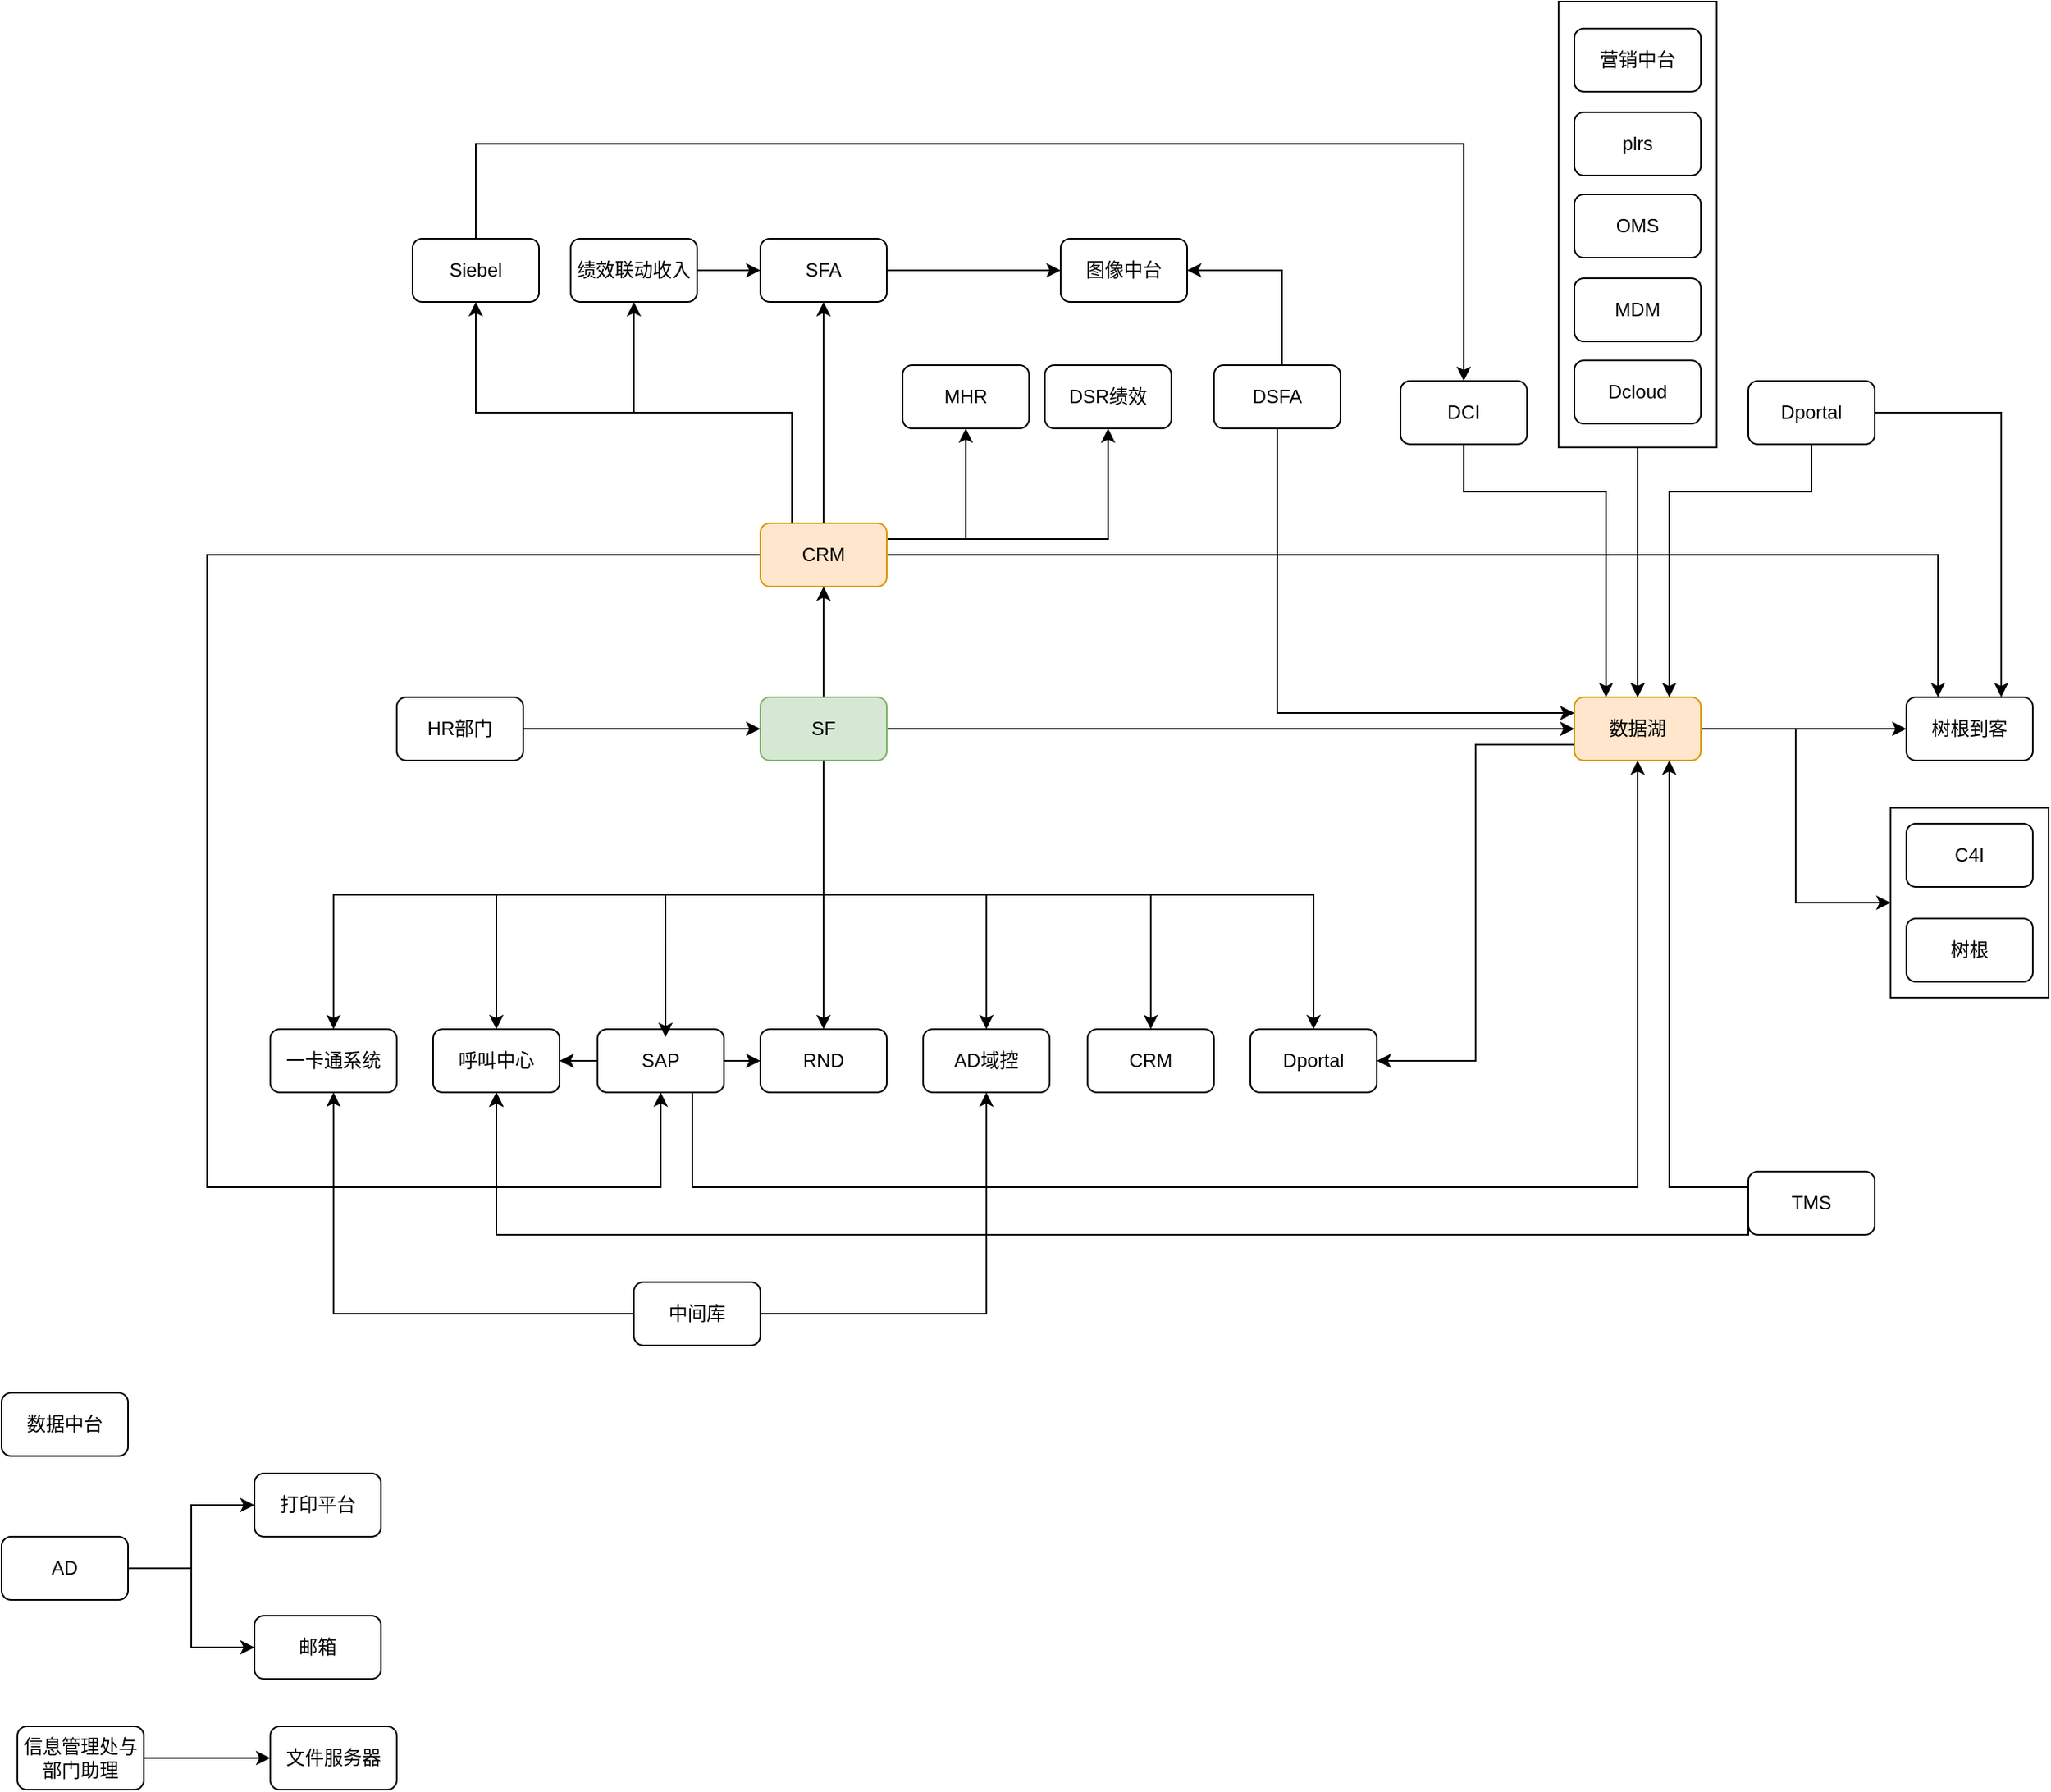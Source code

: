 <mxfile version="22.1.5" type="github">
  <diagram name="第 1 页" id="d0MjKTn8tM_Y0fTXzM0d">
    <mxGraphModel dx="2368" dy="971" grid="1" gridSize="10" guides="1" tooltips="1" connect="1" arrows="1" fold="1" page="1" pageScale="1" pageWidth="827" pageHeight="1169" math="0" shadow="0">
      <root>
        <mxCell id="0" />
        <mxCell id="1" parent="0" />
        <mxCell id="O5cf7RK4kpER8BmKQraD-21" value="DSR绩效" style="rounded=1;whiteSpace=wrap;html=1;" vertex="1" parent="1">
          <mxGeometry x="330" y="560" width="80" height="40" as="geometry" />
        </mxCell>
        <mxCell id="O5cf7RK4kpER8BmKQraD-23" value="MHR" style="rounded=1;whiteSpace=wrap;html=1;" vertex="1" parent="1">
          <mxGeometry x="240" y="560" width="80" height="40" as="geometry" />
        </mxCell>
        <mxCell id="O5cf7RK4kpER8BmKQraD-171" style="edgeStyle=orthogonalEdgeStyle;rounded=0;orthogonalLoop=1;jettySize=auto;html=1;exitX=0.5;exitY=0;exitDx=0;exitDy=0;entryX=0.5;entryY=0;entryDx=0;entryDy=0;" edge="1" parent="1" source="O5cf7RK4kpER8BmKQraD-25" target="O5cf7RK4kpER8BmKQraD-161">
          <mxGeometry relative="1" as="geometry">
            <Array as="points">
              <mxPoint x="-30" y="420" />
              <mxPoint x="595" y="420" />
            </Array>
          </mxGeometry>
        </mxCell>
        <mxCell id="O5cf7RK4kpER8BmKQraD-25" value="Siebel" style="rounded=1;whiteSpace=wrap;html=1;" vertex="1" parent="1">
          <mxGeometry x="-70" y="480" width="80" height="40" as="geometry" />
        </mxCell>
        <mxCell id="O5cf7RK4kpER8BmKQraD-136" style="edgeStyle=orthogonalEdgeStyle;rounded=0;orthogonalLoop=1;jettySize=auto;html=1;exitX=1;exitY=0.5;exitDx=0;exitDy=0;entryX=0;entryY=0.5;entryDx=0;entryDy=0;" edge="1" parent="1" source="O5cf7RK4kpER8BmKQraD-27" target="O5cf7RK4kpER8BmKQraD-12">
          <mxGeometry relative="1" as="geometry" />
        </mxCell>
        <mxCell id="O5cf7RK4kpER8BmKQraD-27" value="绩效联动收入" style="rounded=1;whiteSpace=wrap;html=1;" vertex="1" parent="1">
          <mxGeometry x="30" y="480" width="80" height="40" as="geometry" />
        </mxCell>
        <mxCell id="O5cf7RK4kpER8BmKQraD-36" style="edgeStyle=orthogonalEdgeStyle;rounded=0;orthogonalLoop=1;jettySize=auto;html=1;exitX=1;exitY=0.5;exitDx=0;exitDy=0;entryX=1;entryY=0.5;entryDx=0;entryDy=0;" edge="1" parent="1" source="O5cf7RK4kpER8BmKQraD-32">
          <mxGeometry relative="1" as="geometry">
            <mxPoint x="605" y="270" as="targetPoint" />
            <Array as="points">
              <mxPoint x="670" y="-20" />
              <mxPoint x="670" y="360" />
            </Array>
          </mxGeometry>
        </mxCell>
        <mxCell id="O5cf7RK4kpER8BmKQraD-50" style="edgeStyle=orthogonalEdgeStyle;rounded=0;orthogonalLoop=1;jettySize=auto;html=1;exitX=1;exitY=0.5;exitDx=0;exitDy=0;entryX=0;entryY=0.5;entryDx=0;entryDy=0;" edge="1" parent="1" source="O5cf7RK4kpER8BmKQraD-46" target="O5cf7RK4kpER8BmKQraD-49">
          <mxGeometry relative="1" as="geometry" />
        </mxCell>
        <mxCell id="O5cf7RK4kpER8BmKQraD-65" style="edgeStyle=orthogonalEdgeStyle;rounded=0;orthogonalLoop=1;jettySize=auto;html=1;exitX=0.5;exitY=1;exitDx=0;exitDy=0;entryX=0.5;entryY=0;entryDx=0;entryDy=0;" edge="1" parent="1" source="O5cf7RK4kpER8BmKQraD-46" target="O5cf7RK4kpER8BmKQraD-64">
          <mxGeometry relative="1" as="geometry" />
        </mxCell>
        <mxCell id="O5cf7RK4kpER8BmKQraD-66" style="edgeStyle=orthogonalEdgeStyle;rounded=0;orthogonalLoop=1;jettySize=auto;html=1;exitX=0.5;exitY=1;exitDx=0;exitDy=0;" edge="1" parent="1" source="O5cf7RK4kpER8BmKQraD-46" target="O5cf7RK4kpER8BmKQraD-63">
          <mxGeometry relative="1" as="geometry" />
        </mxCell>
        <mxCell id="O5cf7RK4kpER8BmKQraD-68" style="edgeStyle=orthogonalEdgeStyle;rounded=0;orthogonalLoop=1;jettySize=auto;html=1;exitX=0.5;exitY=1;exitDx=0;exitDy=0;" edge="1" parent="1" source="O5cf7RK4kpER8BmKQraD-46" target="O5cf7RK4kpER8BmKQraD-61">
          <mxGeometry relative="1" as="geometry" />
        </mxCell>
        <mxCell id="O5cf7RK4kpER8BmKQraD-69" style="edgeStyle=orthogonalEdgeStyle;rounded=0;orthogonalLoop=1;jettySize=auto;html=1;exitX=0.5;exitY=1;exitDx=0;exitDy=0;entryX=0.5;entryY=0;entryDx=0;entryDy=0;" edge="1" parent="1" source="O5cf7RK4kpER8BmKQraD-46" target="O5cf7RK4kpER8BmKQraD-56">
          <mxGeometry relative="1" as="geometry" />
        </mxCell>
        <mxCell id="O5cf7RK4kpER8BmKQraD-70" style="edgeStyle=orthogonalEdgeStyle;rounded=0;orthogonalLoop=1;jettySize=auto;html=1;exitX=0.5;exitY=1;exitDx=0;exitDy=0;" edge="1" parent="1" source="O5cf7RK4kpER8BmKQraD-46" target="O5cf7RK4kpER8BmKQraD-51">
          <mxGeometry relative="1" as="geometry" />
        </mxCell>
        <mxCell id="O5cf7RK4kpER8BmKQraD-71" style="edgeStyle=orthogonalEdgeStyle;rounded=0;orthogonalLoop=1;jettySize=auto;html=1;exitX=0.5;exitY=1;exitDx=0;exitDy=0;" edge="1" parent="1" source="O5cf7RK4kpER8BmKQraD-46" target="O5cf7RK4kpER8BmKQraD-59">
          <mxGeometry relative="1" as="geometry" />
        </mxCell>
        <mxCell id="O5cf7RK4kpER8BmKQraD-82" value="" style="edgeStyle=orthogonalEdgeStyle;rounded=0;orthogonalLoop=1;jettySize=auto;html=1;" edge="1" parent="1" source="O5cf7RK4kpER8BmKQraD-46" target="O5cf7RK4kpER8BmKQraD-81">
          <mxGeometry relative="1" as="geometry" />
        </mxCell>
        <mxCell id="O5cf7RK4kpER8BmKQraD-46" value="SF" style="rounded=1;whiteSpace=wrap;html=1;fillColor=#d5e8d4;strokeColor=#82b366;" vertex="1" parent="1">
          <mxGeometry x="150" y="770" width="80" height="40" as="geometry" />
        </mxCell>
        <mxCell id="O5cf7RK4kpER8BmKQraD-48" style="edgeStyle=orthogonalEdgeStyle;rounded=0;orthogonalLoop=1;jettySize=auto;html=1;exitX=1;exitY=0.5;exitDx=0;exitDy=0;entryX=0;entryY=0.5;entryDx=0;entryDy=0;" edge="1" parent="1" source="O5cf7RK4kpER8BmKQraD-47" target="O5cf7RK4kpER8BmKQraD-46">
          <mxGeometry relative="1" as="geometry" />
        </mxCell>
        <mxCell id="O5cf7RK4kpER8BmKQraD-47" value="HR部门" style="rounded=1;whiteSpace=wrap;html=1;" vertex="1" parent="1">
          <mxGeometry x="-80" y="770" width="80" height="40" as="geometry" />
        </mxCell>
        <mxCell id="O5cf7RK4kpER8BmKQraD-77" style="edgeStyle=orthogonalEdgeStyle;rounded=0;orthogonalLoop=1;jettySize=auto;html=1;exitX=1;exitY=0.5;exitDx=0;exitDy=0;entryX=0;entryY=0.5;entryDx=0;entryDy=0;" edge="1" parent="1" source="O5cf7RK4kpER8BmKQraD-49" target="O5cf7RK4kpER8BmKQraD-79">
          <mxGeometry relative="1" as="geometry">
            <mxPoint x="855" y="900" as="targetPoint" />
          </mxGeometry>
        </mxCell>
        <mxCell id="O5cf7RK4kpER8BmKQraD-148" style="edgeStyle=orthogonalEdgeStyle;rounded=0;orthogonalLoop=1;jettySize=auto;html=1;exitX=0;exitY=0.75;exitDx=0;exitDy=0;entryX=1;entryY=0.5;entryDx=0;entryDy=0;" edge="1" parent="1" source="O5cf7RK4kpER8BmKQraD-49" target="O5cf7RK4kpER8BmKQraD-59">
          <mxGeometry relative="1" as="geometry" />
        </mxCell>
        <mxCell id="O5cf7RK4kpER8BmKQraD-168" style="edgeStyle=orthogonalEdgeStyle;rounded=0;orthogonalLoop=1;jettySize=auto;html=1;exitX=1;exitY=0.5;exitDx=0;exitDy=0;entryX=0;entryY=0.5;entryDx=0;entryDy=0;" edge="1" parent="1" source="O5cf7RK4kpER8BmKQraD-49" target="O5cf7RK4kpER8BmKQraD-166">
          <mxGeometry relative="1" as="geometry" />
        </mxCell>
        <mxCell id="O5cf7RK4kpER8BmKQraD-49" value="数据湖" style="rounded=1;whiteSpace=wrap;html=1;fillColor=#ffe6cc;strokeColor=#d79b00;" vertex="1" parent="1">
          <mxGeometry x="665" y="770" width="80" height="40" as="geometry" />
        </mxCell>
        <mxCell id="O5cf7RK4kpER8BmKQraD-51" value="CRM" style="rounded=1;whiteSpace=wrap;html=1;" vertex="1" parent="1">
          <mxGeometry x="357" y="980" width="80" height="40" as="geometry" />
        </mxCell>
        <mxCell id="O5cf7RK4kpER8BmKQraD-56" value="AD域控" style="rounded=1;whiteSpace=wrap;html=1;" vertex="1" parent="1">
          <mxGeometry x="253" y="980" width="80" height="40" as="geometry" />
        </mxCell>
        <mxCell id="O5cf7RK4kpER8BmKQraD-59" value="Dportal" style="rounded=1;whiteSpace=wrap;html=1;" vertex="1" parent="1">
          <mxGeometry x="460" y="980" width="80" height="40" as="geometry" />
        </mxCell>
        <mxCell id="O5cf7RK4kpER8BmKQraD-61" value="RND" style="rounded=1;whiteSpace=wrap;html=1;" vertex="1" parent="1">
          <mxGeometry x="150" y="980" width="80" height="40" as="geometry" />
        </mxCell>
        <mxCell id="O5cf7RK4kpER8BmKQraD-124" style="edgeStyle=orthogonalEdgeStyle;rounded=0;orthogonalLoop=1;jettySize=auto;html=1;exitX=0.75;exitY=1;exitDx=0;exitDy=0;entryX=0.5;entryY=1;entryDx=0;entryDy=0;" edge="1" parent="1" source="O5cf7RK4kpER8BmKQraD-62" target="O5cf7RK4kpER8BmKQraD-49">
          <mxGeometry relative="1" as="geometry">
            <Array as="points">
              <mxPoint x="107" y="1080" />
              <mxPoint x="705" y="1080" />
            </Array>
          </mxGeometry>
        </mxCell>
        <mxCell id="O5cf7RK4kpER8BmKQraD-125" style="edgeStyle=elbowEdgeStyle;rounded=0;orthogonalLoop=1;jettySize=auto;html=1;exitX=1;exitY=0.5;exitDx=0;exitDy=0;entryX=0;entryY=0.5;entryDx=0;entryDy=0;" edge="1" parent="1" source="O5cf7RK4kpER8BmKQraD-62" target="O5cf7RK4kpER8BmKQraD-61">
          <mxGeometry relative="1" as="geometry" />
        </mxCell>
        <mxCell id="O5cf7RK4kpER8BmKQraD-126" style="edgeStyle=elbowEdgeStyle;rounded=0;orthogonalLoop=1;jettySize=auto;html=1;exitX=0;exitY=0.5;exitDx=0;exitDy=0;entryX=1;entryY=0.5;entryDx=0;entryDy=0;" edge="1" parent="1" source="O5cf7RK4kpER8BmKQraD-62" target="O5cf7RK4kpER8BmKQraD-63">
          <mxGeometry relative="1" as="geometry" />
        </mxCell>
        <mxCell id="O5cf7RK4kpER8BmKQraD-62" value="SAP" style="rounded=1;whiteSpace=wrap;html=1;" vertex="1" parent="1">
          <mxGeometry x="47" y="980" width="80" height="40" as="geometry" />
        </mxCell>
        <mxCell id="O5cf7RK4kpER8BmKQraD-63" value="呼叫中心" style="rounded=1;whiteSpace=wrap;html=1;" vertex="1" parent="1">
          <mxGeometry x="-57" y="980" width="80" height="40" as="geometry" />
        </mxCell>
        <mxCell id="O5cf7RK4kpER8BmKQraD-64" value="一卡通系统" style="rounded=1;whiteSpace=wrap;html=1;" vertex="1" parent="1">
          <mxGeometry x="-160" y="980" width="80" height="40" as="geometry" />
        </mxCell>
        <mxCell id="O5cf7RK4kpER8BmKQraD-67" style="edgeStyle=orthogonalEdgeStyle;rounded=0;orthogonalLoop=1;jettySize=auto;html=1;exitX=0.5;exitY=1;exitDx=0;exitDy=0;entryX=0.538;entryY=0.125;entryDx=0;entryDy=0;entryPerimeter=0;" edge="1" parent="1" source="O5cf7RK4kpER8BmKQraD-46" target="O5cf7RK4kpER8BmKQraD-62">
          <mxGeometry relative="1" as="geometry" />
        </mxCell>
        <mxCell id="O5cf7RK4kpER8BmKQraD-79" value="树根到客" style="rounded=1;whiteSpace=wrap;html=1;" vertex="1" parent="1">
          <mxGeometry x="875" y="770" width="80" height="40" as="geometry" />
        </mxCell>
        <mxCell id="O5cf7RK4kpER8BmKQraD-83" style="edgeStyle=orthogonalEdgeStyle;rounded=0;orthogonalLoop=1;jettySize=auto;html=1;exitX=1;exitY=0.5;exitDx=0;exitDy=0;entryX=0.5;entryY=0;entryDx=0;entryDy=0;" edge="1" parent="1" source="O5cf7RK4kpER8BmKQraD-81" target="O5cf7RK4kpER8BmKQraD-49">
          <mxGeometry relative="1" as="geometry" />
        </mxCell>
        <mxCell id="O5cf7RK4kpER8BmKQraD-90" style="edgeStyle=orthogonalEdgeStyle;rounded=0;orthogonalLoop=1;jettySize=auto;html=1;exitX=0;exitY=0.5;exitDx=0;exitDy=0;entryX=0.5;entryY=1;entryDx=0;entryDy=0;" edge="1" parent="1" source="O5cf7RK4kpER8BmKQraD-81" target="O5cf7RK4kpER8BmKQraD-62">
          <mxGeometry relative="1" as="geometry">
            <Array as="points">
              <mxPoint x="-200" y="680" />
              <mxPoint x="-200" y="1080" />
              <mxPoint x="87" y="1080" />
            </Array>
          </mxGeometry>
        </mxCell>
        <mxCell id="O5cf7RK4kpER8BmKQraD-127" style="edgeStyle=orthogonalEdgeStyle;rounded=0;orthogonalLoop=1;jettySize=auto;html=1;exitX=0;exitY=0.5;exitDx=0;exitDy=0;entryX=0.5;entryY=1;entryDx=0;entryDy=0;" edge="1" parent="1" source="O5cf7RK4kpER8BmKQraD-81" target="O5cf7RK4kpER8BmKQraD-63">
          <mxGeometry relative="1" as="geometry">
            <Array as="points">
              <mxPoint x="-200" y="680" />
              <mxPoint x="-200" y="1080" />
              <mxPoint x="-17" y="1080" />
            </Array>
          </mxGeometry>
        </mxCell>
        <mxCell id="O5cf7RK4kpER8BmKQraD-137" style="edgeStyle=orthogonalEdgeStyle;rounded=0;orthogonalLoop=1;jettySize=auto;html=1;exitX=0.25;exitY=0;exitDx=0;exitDy=0;entryX=0.5;entryY=1;entryDx=0;entryDy=0;" edge="1" parent="1" source="O5cf7RK4kpER8BmKQraD-81" target="O5cf7RK4kpER8BmKQraD-27">
          <mxGeometry relative="1" as="geometry" />
        </mxCell>
        <mxCell id="O5cf7RK4kpER8BmKQraD-138" style="edgeStyle=orthogonalEdgeStyle;rounded=0;orthogonalLoop=1;jettySize=auto;html=1;exitX=0.25;exitY=0;exitDx=0;exitDy=0;entryX=0.5;entryY=1;entryDx=0;entryDy=0;" edge="1" parent="1" source="O5cf7RK4kpER8BmKQraD-81" target="O5cf7RK4kpER8BmKQraD-25">
          <mxGeometry relative="1" as="geometry" />
        </mxCell>
        <mxCell id="O5cf7RK4kpER8BmKQraD-141" style="edgeStyle=orthogonalEdgeStyle;rounded=0;orthogonalLoop=1;jettySize=auto;html=1;exitX=1;exitY=0.25;exitDx=0;exitDy=0;entryX=0.5;entryY=1;entryDx=0;entryDy=0;" edge="1" parent="1" source="O5cf7RK4kpER8BmKQraD-81" target="O5cf7RK4kpER8BmKQraD-21">
          <mxGeometry relative="1" as="geometry" />
        </mxCell>
        <mxCell id="O5cf7RK4kpER8BmKQraD-142" style="edgeStyle=orthogonalEdgeStyle;rounded=0;orthogonalLoop=1;jettySize=auto;html=1;exitX=1;exitY=0.25;exitDx=0;exitDy=0;entryX=0.5;entryY=1;entryDx=0;entryDy=0;" edge="1" parent="1" source="O5cf7RK4kpER8BmKQraD-81" target="O5cf7RK4kpER8BmKQraD-23">
          <mxGeometry relative="1" as="geometry" />
        </mxCell>
        <mxCell id="O5cf7RK4kpER8BmKQraD-172" style="edgeStyle=orthogonalEdgeStyle;rounded=0;orthogonalLoop=1;jettySize=auto;html=1;exitX=1;exitY=0.5;exitDx=0;exitDy=0;entryX=0.25;entryY=0;entryDx=0;entryDy=0;" edge="1" parent="1" source="O5cf7RK4kpER8BmKQraD-81" target="O5cf7RK4kpER8BmKQraD-79">
          <mxGeometry relative="1" as="geometry" />
        </mxCell>
        <mxCell id="O5cf7RK4kpER8BmKQraD-81" value="CRM" style="rounded=1;whiteSpace=wrap;html=1;fillColor=#ffe6cc;strokeColor=#d79b00;" vertex="1" parent="1">
          <mxGeometry x="150" y="660" width="80" height="40" as="geometry" />
        </mxCell>
        <mxCell id="O5cf7RK4kpER8BmKQraD-85" value="" style="edgeStyle=orthogonalEdgeStyle;rounded=0;orthogonalLoop=1;jettySize=auto;html=1;exitX=0.5;exitY=0;exitDx=0;exitDy=0;" edge="1" parent="1" source="O5cf7RK4kpER8BmKQraD-81" target="O5cf7RK4kpER8BmKQraD-12">
          <mxGeometry relative="1" as="geometry">
            <mxPoint x="189.789" y="520" as="targetPoint" />
            <mxPoint x="190" y="600" as="sourcePoint" />
          </mxGeometry>
        </mxCell>
        <mxCell id="O5cf7RK4kpER8BmKQraD-117" style="edgeStyle=elbowEdgeStyle;rounded=0;orthogonalLoop=1;jettySize=auto;html=1;exitX=1;exitY=0.5;exitDx=0;exitDy=0;entryX=0;entryY=0.5;entryDx=0;entryDy=0;" edge="1" parent="1" source="O5cf7RK4kpER8BmKQraD-12" target="O5cf7RK4kpER8BmKQraD-112">
          <mxGeometry relative="1" as="geometry" />
        </mxCell>
        <mxCell id="O5cf7RK4kpER8BmKQraD-12" value="SFA" style="rounded=1;whiteSpace=wrap;html=1;" vertex="1" parent="1">
          <mxGeometry x="150" y="480" width="80" height="40" as="geometry" />
        </mxCell>
        <mxCell id="O5cf7RK4kpER8BmKQraD-106" style="edgeStyle=orthogonalEdgeStyle;rounded=0;orthogonalLoop=1;jettySize=auto;html=1;exitX=0.5;exitY=1;exitDx=0;exitDy=0;" edge="1" parent="1">
          <mxGeometry relative="1" as="geometry">
            <mxPoint x="705" y="770" as="targetPoint" />
            <mxPoint x="705" y="610" as="sourcePoint" />
          </mxGeometry>
        </mxCell>
        <mxCell id="O5cf7RK4kpER8BmKQraD-107" style="edgeStyle=orthogonalEdgeStyle;rounded=0;orthogonalLoop=1;jettySize=auto;html=1;exitX=0.5;exitY=1;exitDx=0;exitDy=0;entryX=0.75;entryY=0;entryDx=0;entryDy=0;fillColor=#fff2cc;strokeColor=#000000;" edge="1" parent="1" source="O5cf7RK4kpER8BmKQraD-96" target="O5cf7RK4kpER8BmKQraD-49">
          <mxGeometry relative="1" as="geometry">
            <Array as="points">
              <mxPoint x="815" y="640" />
              <mxPoint x="725" y="640" />
            </Array>
          </mxGeometry>
        </mxCell>
        <mxCell id="O5cf7RK4kpER8BmKQraD-173" style="edgeStyle=orthogonalEdgeStyle;rounded=0;orthogonalLoop=1;jettySize=auto;html=1;exitX=1;exitY=0.5;exitDx=0;exitDy=0;entryX=0.75;entryY=0;entryDx=0;entryDy=0;" edge="1" parent="1" source="O5cf7RK4kpER8BmKQraD-96" target="O5cf7RK4kpER8BmKQraD-79">
          <mxGeometry relative="1" as="geometry" />
        </mxCell>
        <mxCell id="O5cf7RK4kpER8BmKQraD-96" value="Dportal" style="rounded=1;whiteSpace=wrap;html=1;" vertex="1" parent="1">
          <mxGeometry x="775" y="570" width="80" height="40" as="geometry" />
        </mxCell>
        <mxCell id="O5cf7RK4kpER8BmKQraD-111" style="edgeStyle=elbowEdgeStyle;rounded=0;orthogonalLoop=1;jettySize=auto;html=1;exitX=0.5;exitY=1;exitDx=0;exitDy=0;entryX=0;entryY=0.25;entryDx=0;entryDy=0;" edge="1" parent="1" source="O5cf7RK4kpER8BmKQraD-109" target="O5cf7RK4kpER8BmKQraD-49">
          <mxGeometry relative="1" as="geometry">
            <Array as="points">
              <mxPoint x="477" y="690" />
            </Array>
          </mxGeometry>
        </mxCell>
        <mxCell id="O5cf7RK4kpER8BmKQraD-116" style="edgeStyle=elbowEdgeStyle;rounded=0;orthogonalLoop=1;jettySize=auto;html=1;exitX=0.5;exitY=0;exitDx=0;exitDy=0;entryX=1;entryY=0.5;entryDx=0;entryDy=0;" edge="1" parent="1" source="O5cf7RK4kpER8BmKQraD-109" target="O5cf7RK4kpER8BmKQraD-112">
          <mxGeometry relative="1" as="geometry">
            <Array as="points">
              <mxPoint x="480" y="530" />
            </Array>
          </mxGeometry>
        </mxCell>
        <mxCell id="O5cf7RK4kpER8BmKQraD-109" value="DSFA" style="rounded=1;whiteSpace=wrap;html=1;" vertex="1" parent="1">
          <mxGeometry x="437" y="560" width="80" height="40" as="geometry" />
        </mxCell>
        <mxCell id="O5cf7RK4kpER8BmKQraD-112" value="图像中台" style="rounded=1;whiteSpace=wrap;html=1;" vertex="1" parent="1">
          <mxGeometry x="340" y="480" width="80" height="40" as="geometry" />
        </mxCell>
        <mxCell id="O5cf7RK4kpER8BmKQraD-134" style="edgeStyle=orthogonalEdgeStyle;rounded=0;orthogonalLoop=1;jettySize=auto;html=1;exitX=0;exitY=0.5;exitDx=0;exitDy=0;entryX=0.5;entryY=1;entryDx=0;entryDy=0;" edge="1" parent="1" source="O5cf7RK4kpER8BmKQraD-129" target="O5cf7RK4kpER8BmKQraD-63">
          <mxGeometry relative="1" as="geometry">
            <Array as="points">
              <mxPoint x="-17" y="1110" />
            </Array>
          </mxGeometry>
        </mxCell>
        <mxCell id="O5cf7RK4kpER8BmKQraD-170" style="edgeStyle=orthogonalEdgeStyle;rounded=0;orthogonalLoop=1;jettySize=auto;html=1;exitX=0;exitY=0.25;exitDx=0;exitDy=0;entryX=0.75;entryY=1;entryDx=0;entryDy=0;" edge="1" parent="1" source="O5cf7RK4kpER8BmKQraD-129" target="O5cf7RK4kpER8BmKQraD-49">
          <mxGeometry relative="1" as="geometry" />
        </mxCell>
        <mxCell id="O5cf7RK4kpER8BmKQraD-129" value="TMS" style="rounded=1;whiteSpace=wrap;html=1;" vertex="1" parent="1">
          <mxGeometry x="775" y="1070" width="80" height="40" as="geometry" />
        </mxCell>
        <mxCell id="O5cf7RK4kpER8BmKQraD-143" value="数据中台" style="rounded=1;whiteSpace=wrap;html=1;" vertex="1" parent="1">
          <mxGeometry x="-330" y="1210" width="80" height="40" as="geometry" />
        </mxCell>
        <mxCell id="O5cf7RK4kpER8BmKQraD-146" value="" style="edgeStyle=orthogonalEdgeStyle;rounded=0;orthogonalLoop=1;jettySize=auto;html=1;" edge="1" parent="1" source="O5cf7RK4kpER8BmKQraD-144" target="O5cf7RK4kpER8BmKQraD-145">
          <mxGeometry relative="1" as="geometry" />
        </mxCell>
        <mxCell id="O5cf7RK4kpER8BmKQraD-144" value="信息管理处与部门助理" style="rounded=1;whiteSpace=wrap;html=1;" vertex="1" parent="1">
          <mxGeometry x="-320" y="1421" width="80" height="40" as="geometry" />
        </mxCell>
        <mxCell id="O5cf7RK4kpER8BmKQraD-145" value="文件服务器" style="rounded=1;whiteSpace=wrap;html=1;" vertex="1" parent="1">
          <mxGeometry x="-160" y="1421" width="80" height="40" as="geometry" />
        </mxCell>
        <mxCell id="O5cf7RK4kpER8BmKQraD-163" style="edgeStyle=orthogonalEdgeStyle;rounded=0;orthogonalLoop=1;jettySize=auto;html=1;exitX=0;exitY=0.5;exitDx=0;exitDy=0;entryX=0.5;entryY=1;entryDx=0;entryDy=0;" edge="1" parent="1" source="O5cf7RK4kpER8BmKQraD-151" target="O5cf7RK4kpER8BmKQraD-64">
          <mxGeometry relative="1" as="geometry" />
        </mxCell>
        <mxCell id="O5cf7RK4kpER8BmKQraD-164" style="edgeStyle=orthogonalEdgeStyle;rounded=0;orthogonalLoop=1;jettySize=auto;html=1;exitX=1;exitY=0.5;exitDx=0;exitDy=0;entryX=0.5;entryY=1;entryDx=0;entryDy=0;" edge="1" parent="1" source="O5cf7RK4kpER8BmKQraD-151" target="O5cf7RK4kpER8BmKQraD-56">
          <mxGeometry relative="1" as="geometry" />
        </mxCell>
        <mxCell id="O5cf7RK4kpER8BmKQraD-151" value="中间库" style="rounded=1;whiteSpace=wrap;html=1;" vertex="1" parent="1">
          <mxGeometry x="70" y="1140" width="80" height="40" as="geometry" />
        </mxCell>
        <mxCell id="O5cf7RK4kpER8BmKQraD-157" value="" style="edgeStyle=orthogonalEdgeStyle;rounded=0;orthogonalLoop=1;jettySize=auto;html=1;" edge="1" parent="1" source="O5cf7RK4kpER8BmKQraD-155" target="O5cf7RK4kpER8BmKQraD-156">
          <mxGeometry relative="1" as="geometry" />
        </mxCell>
        <mxCell id="O5cf7RK4kpER8BmKQraD-158" style="edgeStyle=orthogonalEdgeStyle;rounded=0;orthogonalLoop=1;jettySize=auto;html=1;exitX=1;exitY=0.5;exitDx=0;exitDy=0;entryX=0;entryY=0.5;entryDx=0;entryDy=0;" edge="1" parent="1" source="O5cf7RK4kpER8BmKQraD-155" target="O5cf7RK4kpER8BmKQraD-159">
          <mxGeometry relative="1" as="geometry">
            <mxPoint x="-220" y="1381" as="targetPoint" />
          </mxGeometry>
        </mxCell>
        <mxCell id="O5cf7RK4kpER8BmKQraD-155" value="AD" style="rounded=1;whiteSpace=wrap;html=1;" vertex="1" parent="1">
          <mxGeometry x="-330" y="1301" width="80" height="40" as="geometry" />
        </mxCell>
        <mxCell id="O5cf7RK4kpER8BmKQraD-156" value="打印平台" style="rounded=1;whiteSpace=wrap;html=1;" vertex="1" parent="1">
          <mxGeometry x="-170" y="1261" width="80" height="40" as="geometry" />
        </mxCell>
        <mxCell id="O5cf7RK4kpER8BmKQraD-159" value="邮箱" style="rounded=1;whiteSpace=wrap;html=1;" vertex="1" parent="1">
          <mxGeometry x="-170" y="1351" width="80" height="40" as="geometry" />
        </mxCell>
        <mxCell id="O5cf7RK4kpER8BmKQraD-169" style="edgeStyle=orthogonalEdgeStyle;rounded=0;orthogonalLoop=1;jettySize=auto;html=1;exitX=0.5;exitY=1;exitDx=0;exitDy=0;entryX=0.25;entryY=0;entryDx=0;entryDy=0;strokeColor=#000000;" edge="1" parent="1" source="O5cf7RK4kpER8BmKQraD-161" target="O5cf7RK4kpER8BmKQraD-49">
          <mxGeometry relative="1" as="geometry">
            <Array as="points">
              <mxPoint x="595" y="640" />
              <mxPoint x="685" y="640" />
            </Array>
          </mxGeometry>
        </mxCell>
        <mxCell id="O5cf7RK4kpER8BmKQraD-161" value="DCI" style="rounded=1;whiteSpace=wrap;html=1;" vertex="1" parent="1">
          <mxGeometry x="555" y="570" width="80" height="40" as="geometry" />
        </mxCell>
        <mxCell id="O5cf7RK4kpER8BmKQraD-162" value="" style="group" vertex="1" connectable="0" parent="1">
          <mxGeometry x="655" y="330" width="100" height="282" as="geometry" />
        </mxCell>
        <mxCell id="O5cf7RK4kpER8BmKQraD-160" value="" style="rounded=0;whiteSpace=wrap;html=1;" vertex="1" parent="O5cf7RK4kpER8BmKQraD-162">
          <mxGeometry width="100" height="282" as="geometry" />
        </mxCell>
        <mxCell id="O5cf7RK4kpER8BmKQraD-95" value="Dcloud" style="rounded=1;whiteSpace=wrap;html=1;" vertex="1" parent="O5cf7RK4kpER8BmKQraD-162">
          <mxGeometry x="10" y="227" width="80" height="40" as="geometry" />
        </mxCell>
        <mxCell id="O5cf7RK4kpER8BmKQraD-118" value="MDM" style="rounded=1;whiteSpace=wrap;html=1;" vertex="1" parent="O5cf7RK4kpER8BmKQraD-162">
          <mxGeometry x="10" y="175" width="80" height="40" as="geometry" />
        </mxCell>
        <mxCell id="O5cf7RK4kpER8BmKQraD-119" value="OMS" style="rounded=1;whiteSpace=wrap;html=1;" vertex="1" parent="O5cf7RK4kpER8BmKQraD-162">
          <mxGeometry x="10" y="122" width="80" height="40" as="geometry" />
        </mxCell>
        <mxCell id="O5cf7RK4kpER8BmKQraD-120" value="plrs" style="rounded=1;whiteSpace=wrap;html=1;" vertex="1" parent="O5cf7RK4kpER8BmKQraD-162">
          <mxGeometry x="10" y="70" width="80" height="40" as="geometry" />
        </mxCell>
        <mxCell id="O5cf7RK4kpER8BmKQraD-149" value="营销中台" style="rounded=1;whiteSpace=wrap;html=1;" vertex="1" parent="O5cf7RK4kpER8BmKQraD-162">
          <mxGeometry x="10" y="17" width="80" height="40" as="geometry" />
        </mxCell>
        <mxCell id="O5cf7RK4kpER8BmKQraD-167" value="" style="group" vertex="1" connectable="0" parent="1">
          <mxGeometry x="865" y="840" width="100" height="120" as="geometry" />
        </mxCell>
        <mxCell id="O5cf7RK4kpER8BmKQraD-166" value="" style="rounded=0;whiteSpace=wrap;html=1;" vertex="1" parent="O5cf7RK4kpER8BmKQraD-167">
          <mxGeometry width="100" height="120" as="geometry" />
        </mxCell>
        <mxCell id="O5cf7RK4kpER8BmKQraD-75" value="树根" style="rounded=1;whiteSpace=wrap;html=1;" vertex="1" parent="O5cf7RK4kpER8BmKQraD-167">
          <mxGeometry x="10" y="70" width="80" height="40" as="geometry" />
        </mxCell>
        <mxCell id="O5cf7RK4kpER8BmKQraD-165" value="C4I" style="rounded=1;whiteSpace=wrap;html=1;" vertex="1" parent="O5cf7RK4kpER8BmKQraD-167">
          <mxGeometry x="10" y="10" width="80" height="40" as="geometry" />
        </mxCell>
      </root>
    </mxGraphModel>
  </diagram>
</mxfile>
